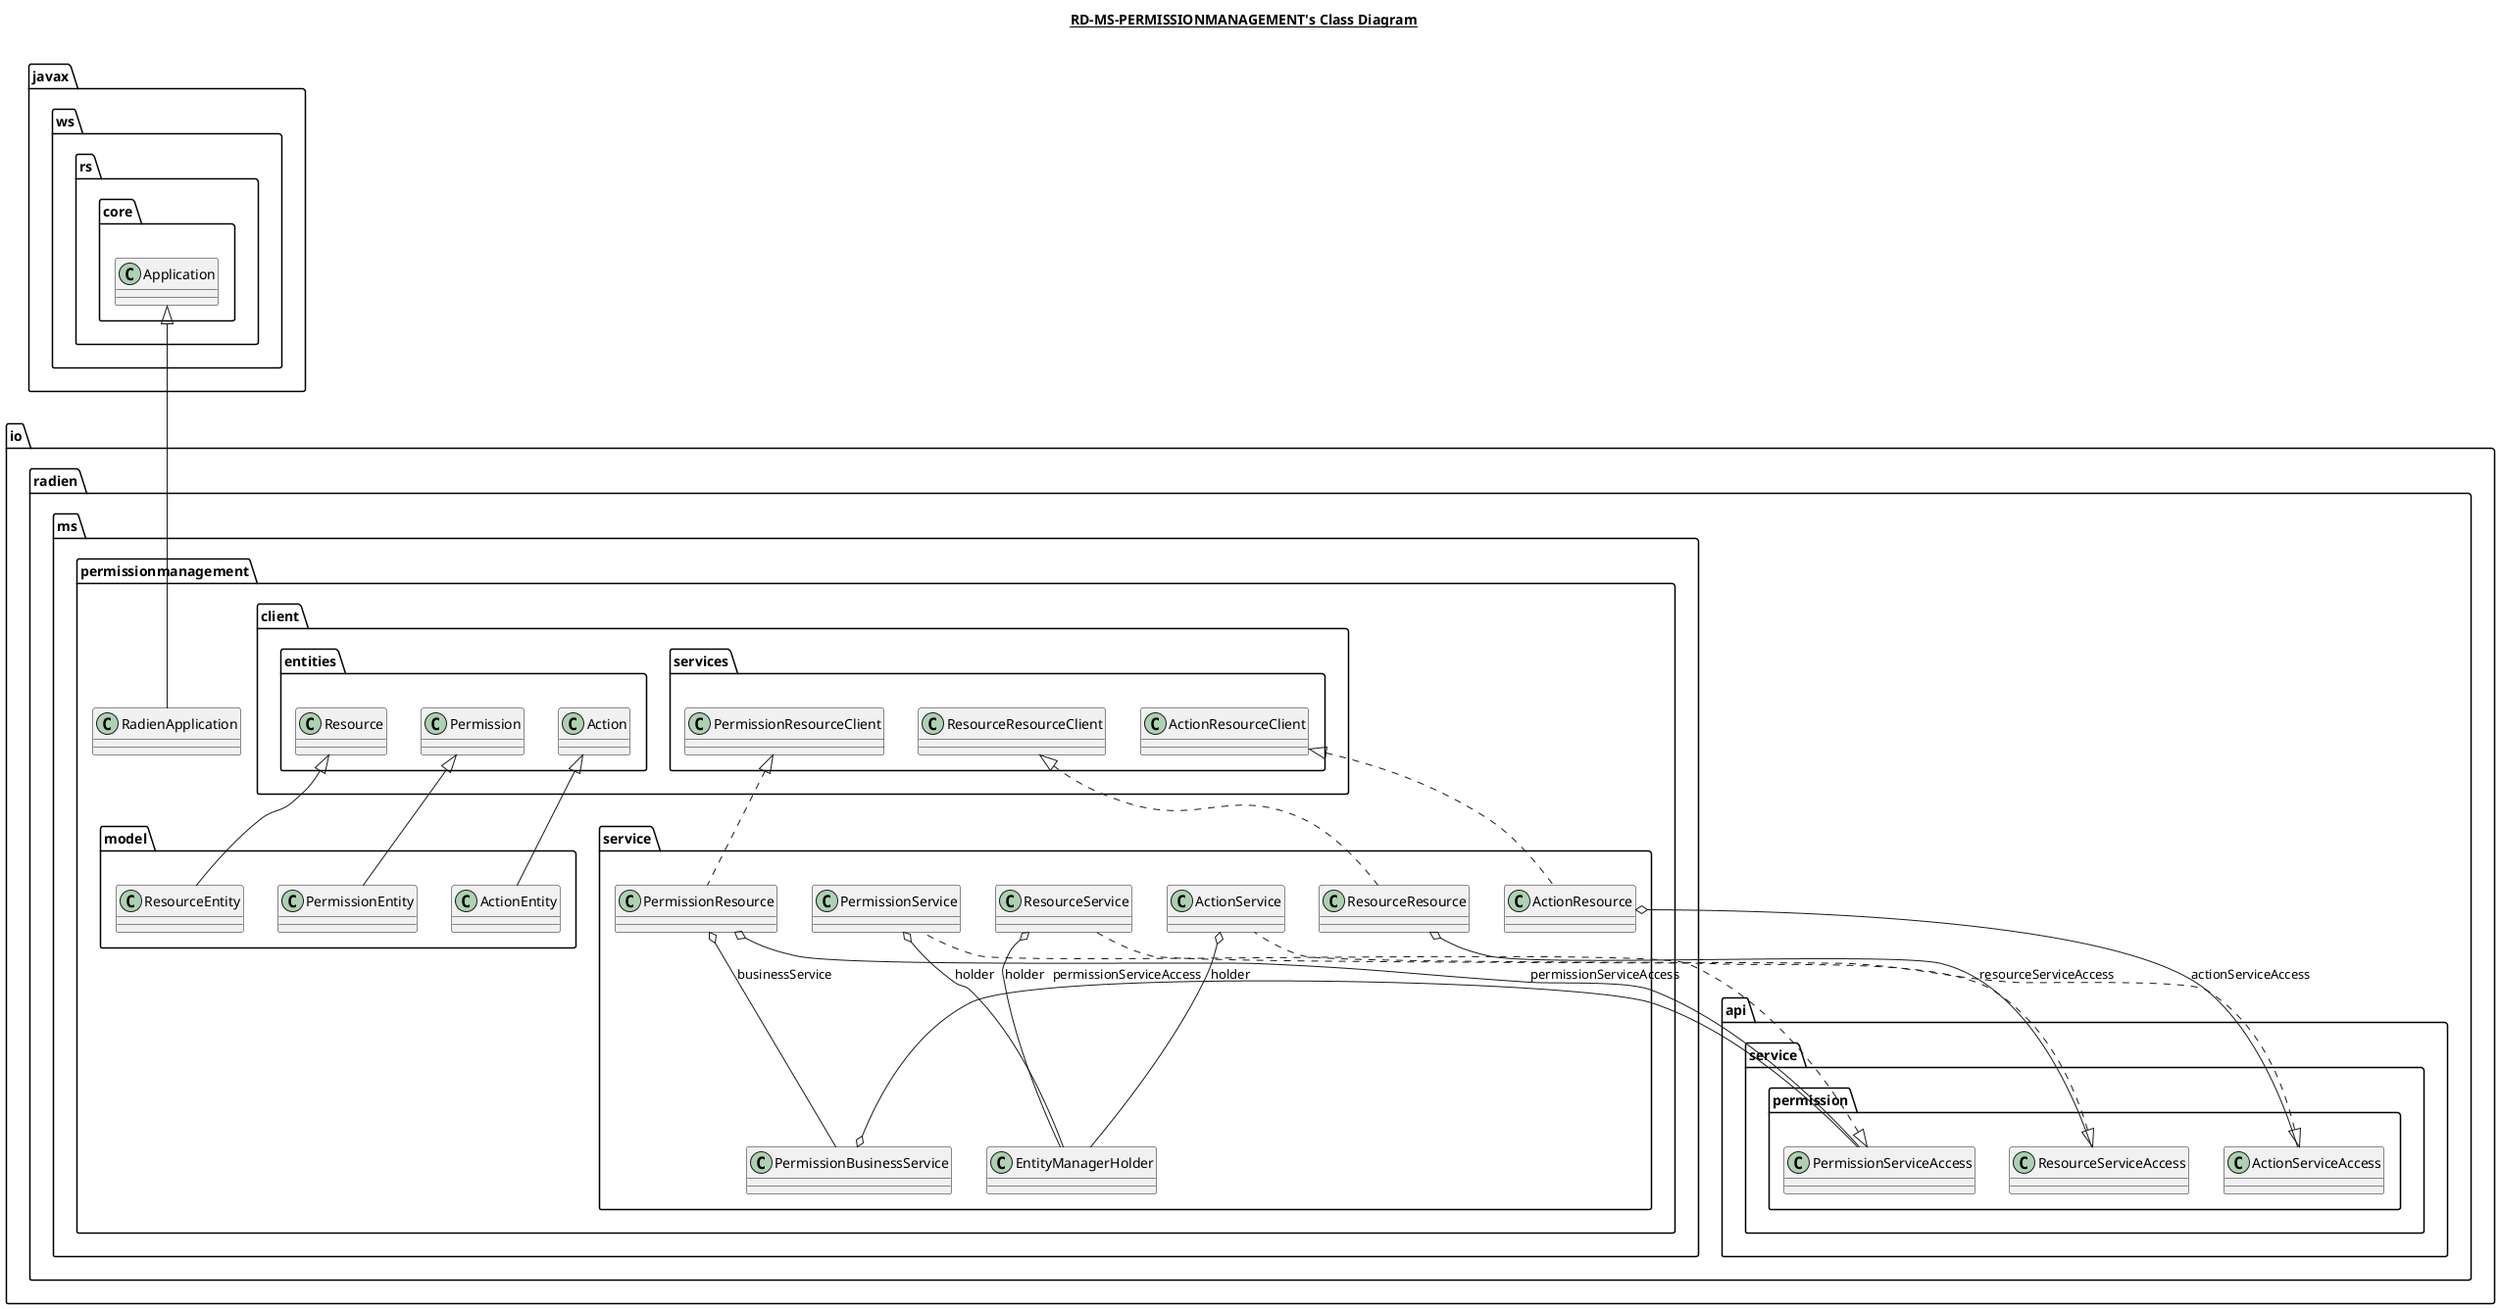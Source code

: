 @startuml

title __RD-MS-PERMISSIONMANAGEMENT's Class Diagram__\n

  namespace io.radien.ms.permissionmanagement {
    class io.radien.ms.permissionmanagement.RadienApplication {
    }
  }
  

  namespace io.radien.ms.permissionmanagement {
    namespace model {
      class io.radien.ms.permissionmanagement.model.ActionEntity {
      }
    }
  }
  

  namespace io.radien.ms.permissionmanagement {
    namespace model {
      class io.radien.ms.permissionmanagement.model.PermissionEntity {
      }
    }
  }
  

  namespace io.radien.ms.permissionmanagement {
    namespace model {
      class io.radien.ms.permissionmanagement.model.ResourceEntity {
      }
    }
  }
  

  namespace io.radien.ms.permissionmanagement {
    namespace service {
      class io.radien.ms.permissionmanagement.service.ActionResource {
      }
    }
  }
  

  namespace io.radien.ms.permissionmanagement {
    namespace service {
      class io.radien.ms.permissionmanagement.service.ActionService {
      }
    }
  }
  

  namespace io.radien.ms.permissionmanagement {
    namespace service {
      class io.radien.ms.permissionmanagement.service.EntityManagerHolder {
      }
    }
  }
  

  namespace io.radien.ms.permissionmanagement {
    namespace service {
      class io.radien.ms.permissionmanagement.service.PermissionBusinessService {
      }
    }
  }
  

  namespace io.radien.ms.permissionmanagement {
    namespace service {
      class io.radien.ms.permissionmanagement.service.PermissionResource {
      }
    }
  }
  

  namespace io.radien.ms.permissionmanagement {
    namespace service {
      class io.radien.ms.permissionmanagement.service.PermissionService {
      }
    }
  }
  

  namespace io.radien.ms.permissionmanagement {
    namespace service {
      class io.radien.ms.permissionmanagement.service.ResourceResource {
      }
    }
  }
  

  namespace io.radien.ms.permissionmanagement {
    namespace service {
      class io.radien.ms.permissionmanagement.service.ResourceService {
      }
    }
  }
  

  io.radien.ms.permissionmanagement.RadienApplication -up-|> javax.ws.rs.core.Application
  io.radien.ms.permissionmanagement.model.ActionEntity -up-|> io.radien.ms.permissionmanagement.client.entities.Action
  io.radien.ms.permissionmanagement.model.PermissionEntity -up-|> io.radien.ms.permissionmanagement.client.entities.Permission
  io.radien.ms.permissionmanagement.model.ResourceEntity -up-|> io.radien.ms.permissionmanagement.client.entities.Resource
  io.radien.ms.permissionmanagement.service.ActionResource .up.|> io.radien.ms.permissionmanagement.client.services.ActionResourceClient
  io.radien.ms.permissionmanagement.service.ActionResource o-- io.radien.api.service.permission.ActionServiceAccess : actionServiceAccess
  io.radien.ms.permissionmanagement.service.ActionService .up.|> io.radien.api.service.permission.ActionServiceAccess
  io.radien.ms.permissionmanagement.service.ActionService o-- io.radien.ms.permissionmanagement.service.EntityManagerHolder : holder
  io.radien.ms.permissionmanagement.service.PermissionBusinessService o-- io.radien.api.service.permission.PermissionServiceAccess : permissionServiceAccess
  io.radien.ms.permissionmanagement.service.PermissionResource .up.|> io.radien.ms.permissionmanagement.client.services.PermissionResourceClient
  io.radien.ms.permissionmanagement.service.PermissionResource o-- io.radien.ms.permissionmanagement.service.PermissionBusinessService : businessService
  io.radien.ms.permissionmanagement.service.PermissionResource o-- io.radien.api.service.permission.PermissionServiceAccess : permissionServiceAccess
  io.radien.ms.permissionmanagement.service.PermissionService .up.|> io.radien.api.service.permission.PermissionServiceAccess
  io.radien.ms.permissionmanagement.service.PermissionService o-- io.radien.ms.permissionmanagement.service.EntityManagerHolder : holder
  io.radien.ms.permissionmanagement.service.ResourceResource .up.|> io.radien.ms.permissionmanagement.client.services.ResourceResourceClient
  io.radien.ms.permissionmanagement.service.ResourceResource o-- io.radien.api.service.permission.ResourceServiceAccess : resourceServiceAccess
  io.radien.ms.permissionmanagement.service.ResourceService .up.|> io.radien.api.service.permission.ResourceServiceAccess
  io.radien.ms.permissionmanagement.service.ResourceService o-- io.radien.ms.permissionmanagement.service.EntityManagerHolder : holder







@enduml
